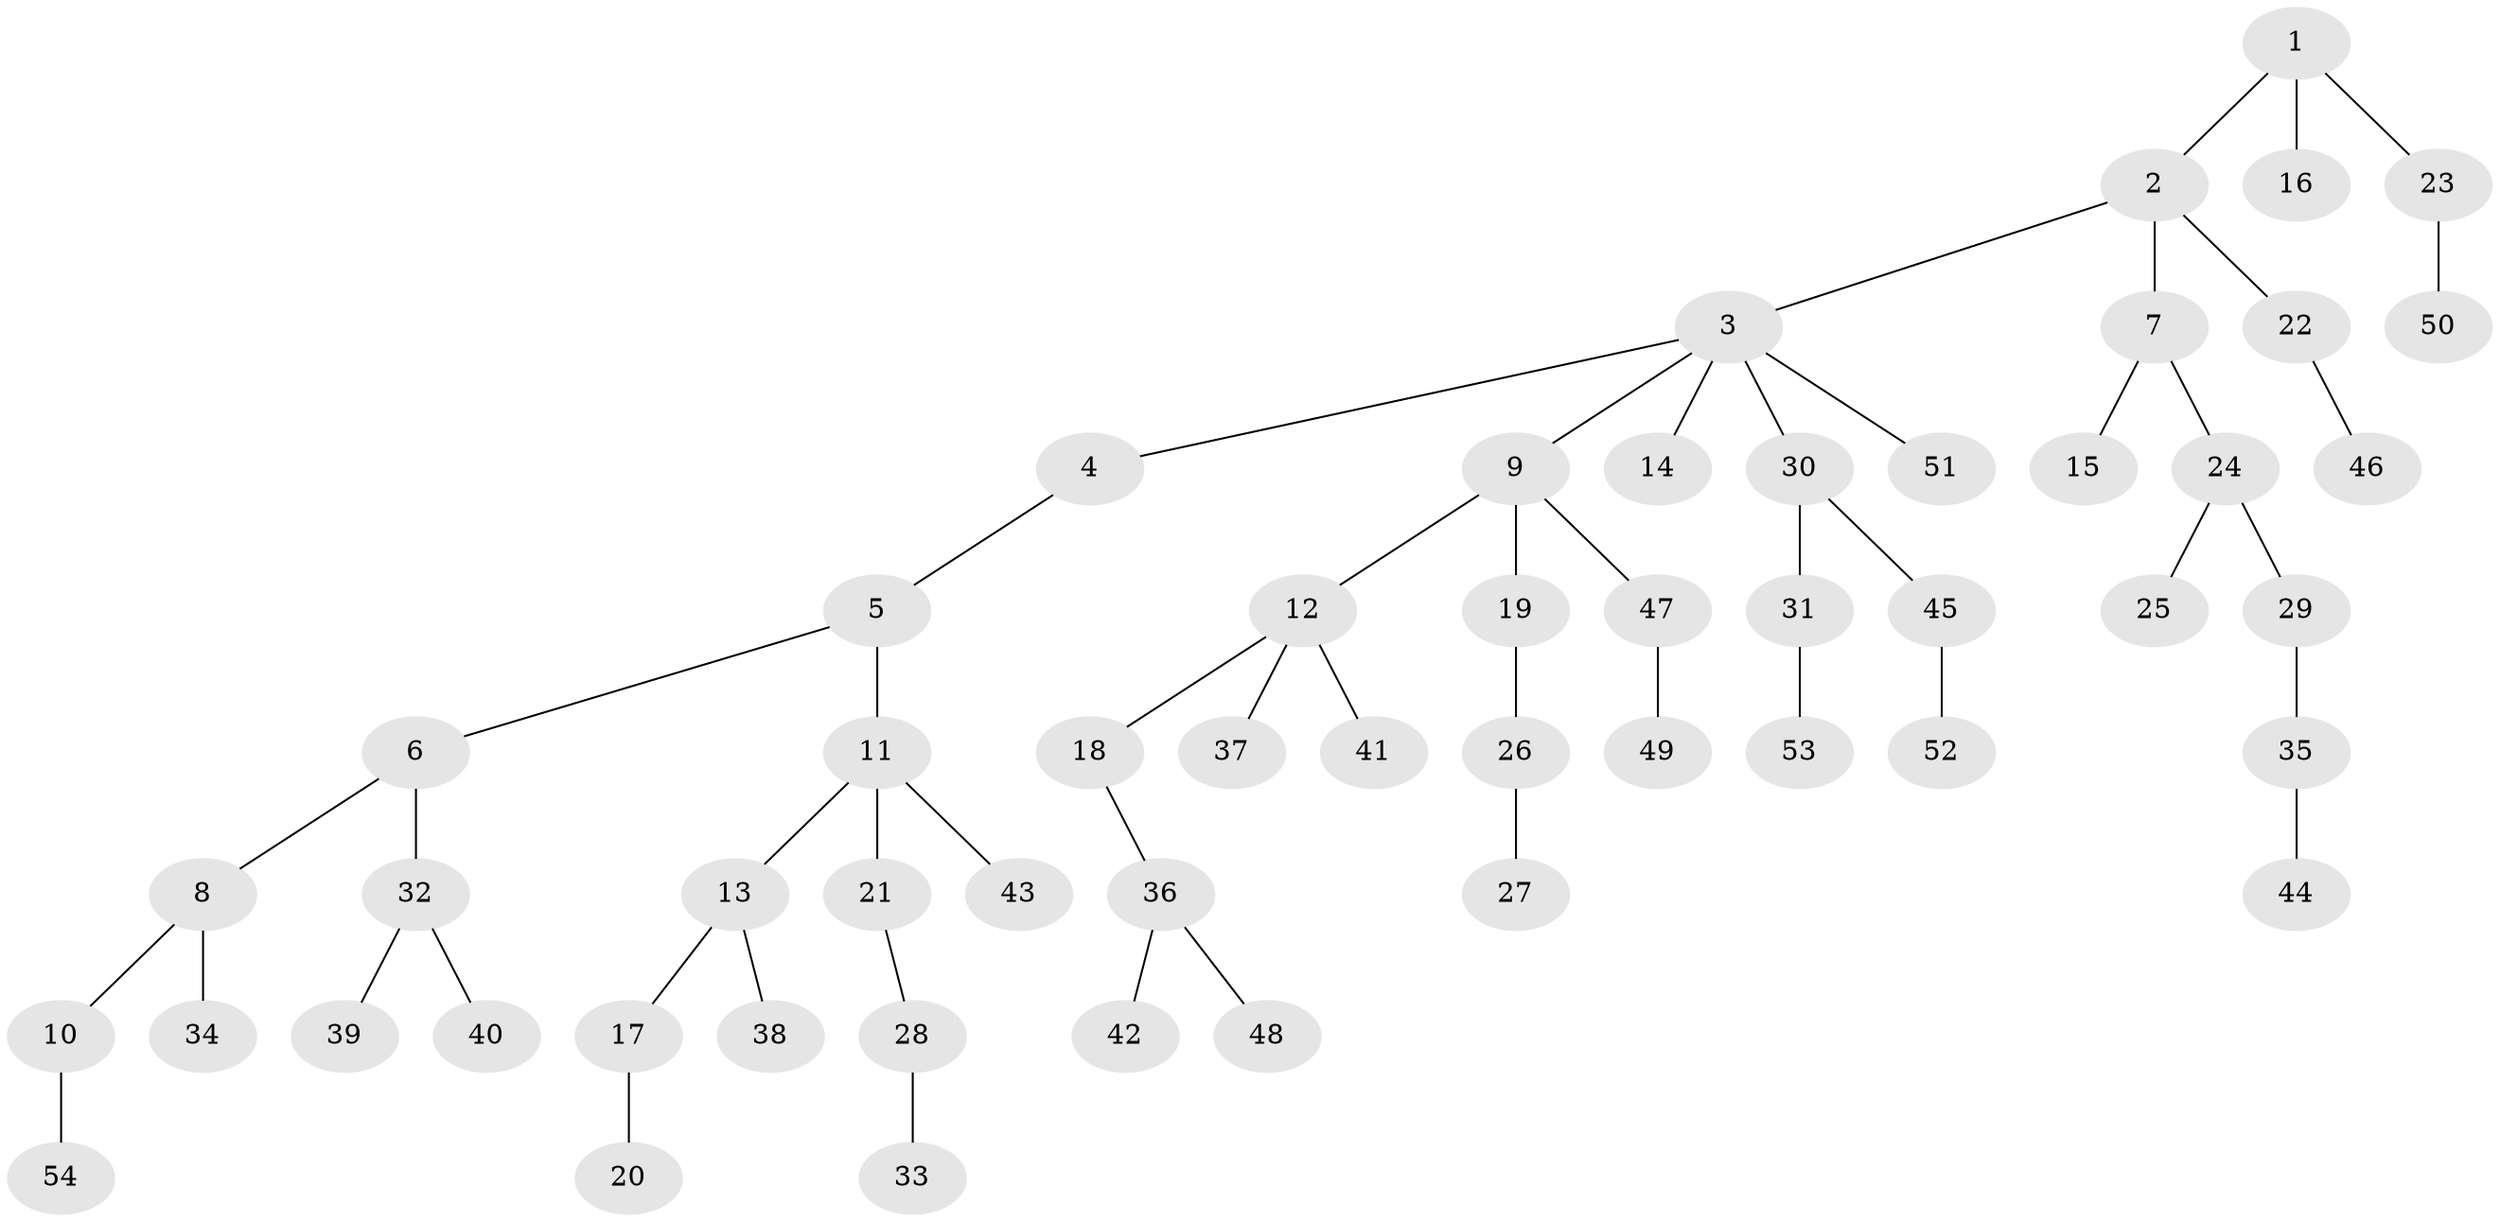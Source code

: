 // original degree distribution, {4: 0.11235955056179775, 5: 0.033707865168539325, 7: 0.011235955056179775, 3: 0.1348314606741573, 1: 0.5393258426966292, 2: 0.16853932584269662}
// Generated by graph-tools (version 1.1) at 2025/51/03/04/25 22:51:33]
// undirected, 54 vertices, 53 edges
graph export_dot {
  node [color=gray90,style=filled];
  1;
  2;
  3;
  4;
  5;
  6;
  7;
  8;
  9;
  10;
  11;
  12;
  13;
  14;
  15;
  16;
  17;
  18;
  19;
  20;
  21;
  22;
  23;
  24;
  25;
  26;
  27;
  28;
  29;
  30;
  31;
  32;
  33;
  34;
  35;
  36;
  37;
  38;
  39;
  40;
  41;
  42;
  43;
  44;
  45;
  46;
  47;
  48;
  49;
  50;
  51;
  52;
  53;
  54;
  1 -- 2 [weight=1.0];
  1 -- 16 [weight=1.0];
  1 -- 23 [weight=1.0];
  2 -- 3 [weight=1.0];
  2 -- 7 [weight=1.0];
  2 -- 22 [weight=1.0];
  3 -- 4 [weight=1.0];
  3 -- 9 [weight=1.0];
  3 -- 14 [weight=1.0];
  3 -- 30 [weight=1.0];
  3 -- 51 [weight=1.0];
  4 -- 5 [weight=1.0];
  5 -- 6 [weight=1.0];
  5 -- 11 [weight=1.0];
  6 -- 8 [weight=1.0];
  6 -- 32 [weight=1.0];
  7 -- 15 [weight=1.0];
  7 -- 24 [weight=1.0];
  8 -- 10 [weight=1.0];
  8 -- 34 [weight=1.0];
  9 -- 12 [weight=1.0];
  9 -- 19 [weight=1.0];
  9 -- 47 [weight=1.0];
  10 -- 54 [weight=2.0];
  11 -- 13 [weight=1.0];
  11 -- 21 [weight=1.0];
  11 -- 43 [weight=1.0];
  12 -- 18 [weight=1.0];
  12 -- 37 [weight=1.0];
  12 -- 41 [weight=1.0];
  13 -- 17 [weight=1.0];
  13 -- 38 [weight=1.0];
  17 -- 20 [weight=1.0];
  18 -- 36 [weight=1.0];
  19 -- 26 [weight=1.0];
  21 -- 28 [weight=1.0];
  22 -- 46 [weight=1.0];
  23 -- 50 [weight=1.0];
  24 -- 25 [weight=1.0];
  24 -- 29 [weight=1.0];
  26 -- 27 [weight=1.0];
  28 -- 33 [weight=2.0];
  29 -- 35 [weight=1.0];
  30 -- 31 [weight=1.0];
  30 -- 45 [weight=1.0];
  31 -- 53 [weight=2.0];
  32 -- 39 [weight=1.0];
  32 -- 40 [weight=1.0];
  35 -- 44 [weight=1.0];
  36 -- 42 [weight=1.0];
  36 -- 48 [weight=1.0];
  45 -- 52 [weight=1.0];
  47 -- 49 [weight=1.0];
}

